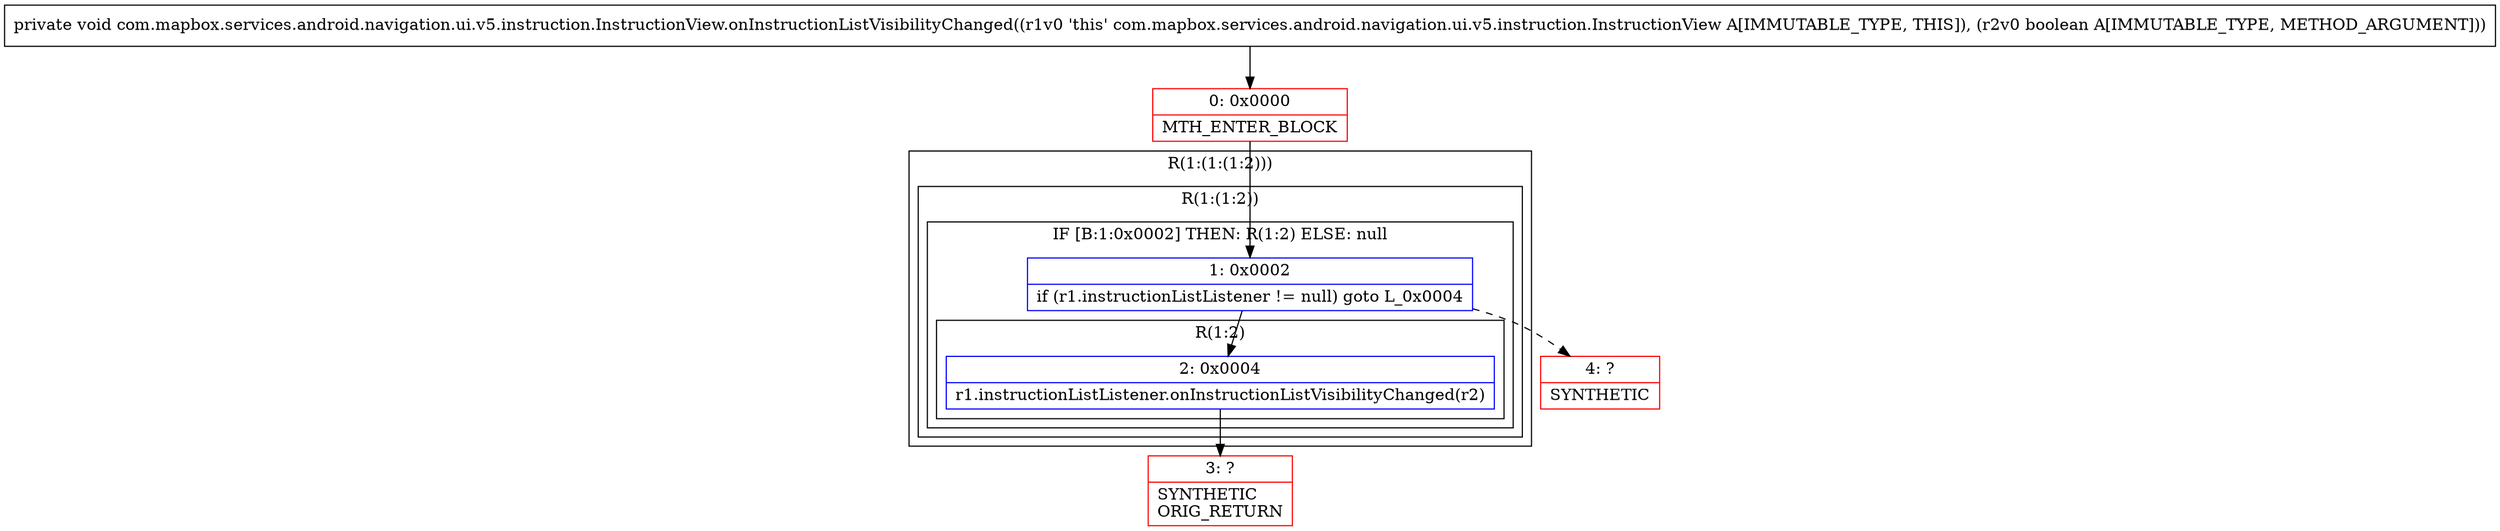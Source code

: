 digraph "CFG forcom.mapbox.services.android.navigation.ui.v5.instruction.InstructionView.onInstructionListVisibilityChanged(Z)V" {
subgraph cluster_Region_1647167276 {
label = "R(1:(1:(1:2)))";
node [shape=record,color=blue];
subgraph cluster_Region_231156272 {
label = "R(1:(1:2))";
node [shape=record,color=blue];
subgraph cluster_IfRegion_1012706332 {
label = "IF [B:1:0x0002] THEN: R(1:2) ELSE: null";
node [shape=record,color=blue];
Node_1 [shape=record,label="{1\:\ 0x0002|if (r1.instructionListListener != null) goto L_0x0004\l}"];
subgraph cluster_Region_1226677080 {
label = "R(1:2)";
node [shape=record,color=blue];
Node_2 [shape=record,label="{2\:\ 0x0004|r1.instructionListListener.onInstructionListVisibilityChanged(r2)\l}"];
}
}
}
}
Node_0 [shape=record,color=red,label="{0\:\ 0x0000|MTH_ENTER_BLOCK\l}"];
Node_3 [shape=record,color=red,label="{3\:\ ?|SYNTHETIC\lORIG_RETURN\l}"];
Node_4 [shape=record,color=red,label="{4\:\ ?|SYNTHETIC\l}"];
MethodNode[shape=record,label="{private void com.mapbox.services.android.navigation.ui.v5.instruction.InstructionView.onInstructionListVisibilityChanged((r1v0 'this' com.mapbox.services.android.navigation.ui.v5.instruction.InstructionView A[IMMUTABLE_TYPE, THIS]), (r2v0 boolean A[IMMUTABLE_TYPE, METHOD_ARGUMENT])) }"];
MethodNode -> Node_0;
Node_1 -> Node_2;
Node_1 -> Node_4[style=dashed];
Node_2 -> Node_3;
Node_0 -> Node_1;
}

